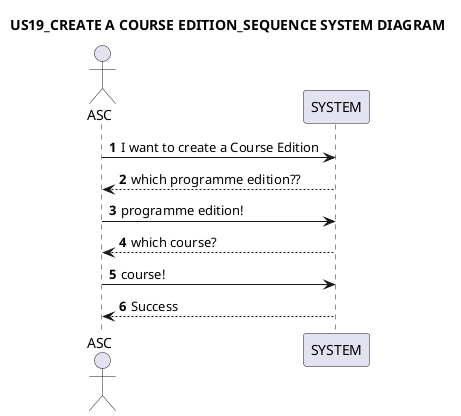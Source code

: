 @startuml
title: US19_CREATE A COURSE EDITION_SEQUENCE SYSTEM DIAGRAM
autonumber

actor ASC
participant SYSTEM
ASC -> SYSTEM:  I want to create a Course Edition
SYSTEM --> ASC -- : which programme edition??
ASC -> SYSTEM: programme edition!
SYSTEM --> ASC -- : which course?
ASC -> SYSTEM: course!
SYSTEM --> ASC --: Success


@enduml